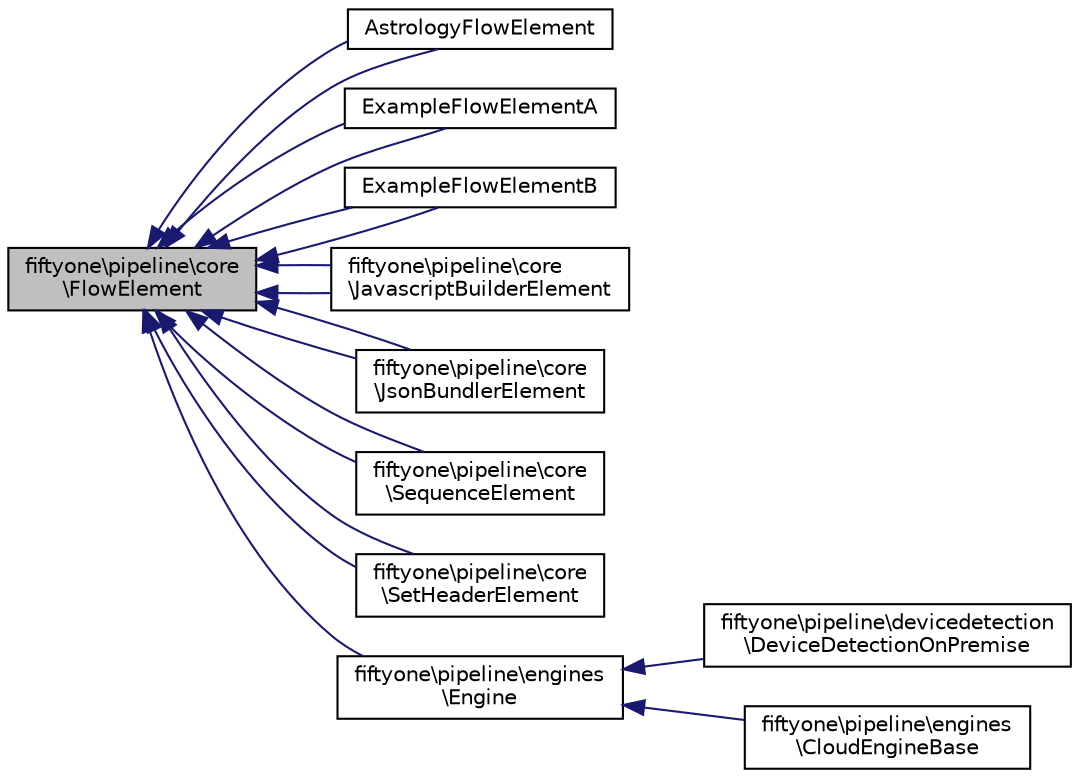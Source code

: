 digraph "fiftyone\pipeline\core\FlowElement"
{
 // LATEX_PDF_SIZE
  bgcolor="transparent";
  edge [fontname="Helvetica",fontsize="10",labelfontname="Helvetica",labelfontsize="10"];
  node [fontname="Helvetica",fontsize="10",shape=record];
  rankdir="LR";
  Node0 [label="fiftyone\\pipeline\\core\l\\FlowElement",height=0.2,width=0.4,color="black", fillcolor="grey75", style="filled", fontcolor="black",tooltip="A FlowElement is placed inside a Pipeline It receives Evidence via a FlowData object It uses this to ..."];
  Node0 -> Node1 [dir="back",color="midnightblue",fontsize="10",style="solid",fontname="Helvetica"];
  Node1 [label="AstrologyFlowElement",height=0.2,width=0.4,color="black",URL="$class_astrology_flow_element.html",tooltip="[class] [declaration]"];
  Node0 -> Node1 [dir="back",color="midnightblue",fontsize="10",style="solid",fontname="Helvetica"];
  Node0 -> Node2 [dir="back",color="midnightblue",fontsize="10",style="solid",fontname="Helvetica"];
  Node2 [label="ExampleFlowElementA",height=0.2,width=0.4,color="black",URL="$class_example_flow_element_a.html",tooltip=" "];
  Node0 -> Node2 [dir="back",color="midnightblue",fontsize="10",style="solid",fontname="Helvetica"];
  Node0 -> Node3 [dir="back",color="midnightblue",fontsize="10",style="solid",fontname="Helvetica"];
  Node3 [label="ExampleFlowElementB",height=0.2,width=0.4,color="black",URL="$class_example_flow_element_b.html",tooltip=" "];
  Node0 -> Node3 [dir="back",color="midnightblue",fontsize="10",style="solid",fontname="Helvetica"];
  Node0 -> Node4 [dir="back",color="midnightblue",fontsize="10",style="solid",fontname="Helvetica"];
  Node4 [label="fiftyone\\pipeline\\core\l\\JavascriptBuilderElement",height=0.2,width=0.4,color="black",URL="$classfiftyone_1_1pipeline_1_1core_1_1_javascript_builder_element.html",tooltip="The JavaScriptBuilder aggregates JavaScript properties from FlowElements in the Pipeline."];
  Node0 -> Node4 [dir="back",color="midnightblue",fontsize="10",style="solid",fontname="Helvetica"];
  Node0 -> Node5 [dir="back",color="midnightblue",fontsize="10",style="solid",fontname="Helvetica"];
  Node5 [label="fiftyone\\pipeline\\core\l\\JsonBundlerElement",height=0.2,width=0.4,color="black",URL="$classfiftyone_1_1pipeline_1_1core_1_1_json_bundler_element.html",tooltip="The JSONBundler aggregates all properties from FlowElements into a JSON object It is used for retriev..."];
  Node0 -> Node5 [dir="back",color="midnightblue",fontsize="10",style="solid",fontname="Helvetica"];
  Node0 -> Node6 [dir="back",color="midnightblue",fontsize="10",style="solid",fontname="Helvetica"];
  Node6 [label="fiftyone\\pipeline\\core\l\\SequenceElement",height=0.2,width=0.4,color="black",URL="$classfiftyone_1_1pipeline_1_1core_1_1_sequence_element.html",tooltip="The SequenceElement stores session data regarding requests for client side JavaScript from the JavaSc..."];
  Node0 -> Node6 [dir="back",color="midnightblue",fontsize="10",style="solid",fontname="Helvetica"];
  Node0 -> Node7 [dir="back",color="midnightblue",fontsize="10",style="solid",fontname="Helvetica"];
  Node7 [label="fiftyone\\pipeline\\core\l\\SetHeaderElement",height=0.2,width=0.4,color="black",URL="$classfiftyone_1_1pipeline_1_1core_1_1_set_header_element.html",tooltip="Set response headers element class."];
  Node0 -> Node7 [dir="back",color="midnightblue",fontsize="10",style="solid",fontname="Helvetica"];
  Node0 -> Node8 [dir="back",color="midnightblue",fontsize="10",style="solid",fontname="Helvetica"];
  Node8 [label="fiftyone\\pipeline\\engines\l\\Engine",height=0.2,width=0.4,color="black",URL="$classfiftyone_1_1pipeline_1_1engines_1_1_engine.html",tooltip="An engine is an extension of the Pipeline Core flowElement class It allows for a cache,..."];
  Node8 -> Node9 [dir="back",color="midnightblue",fontsize="10",style="solid",fontname="Helvetica"];
  Node9 [label="fiftyone\\pipeline\\devicedetection\l\\DeviceDetectionOnPremise",height=0.2,width=0.4,color="black",URL="$classfiftyone_1_1pipeline_1_1devicedetection_1_1_device_detection_on_premise.html",tooltip=" "];
  Node8 -> Node10 [dir="back",color="midnightblue",fontsize="10",style="solid",fontname="Helvetica"];
  Node10 [label="fiftyone\\pipeline\\engines\l\\CloudEngineBase",height=0.2,width=0.4,color="black",URL="$classfiftyone_1_1pipeline_1_1engines_1_1_cloud_engine_base.html",tooltip="Intermediary between Engine and CloudEngine classes."];
}
